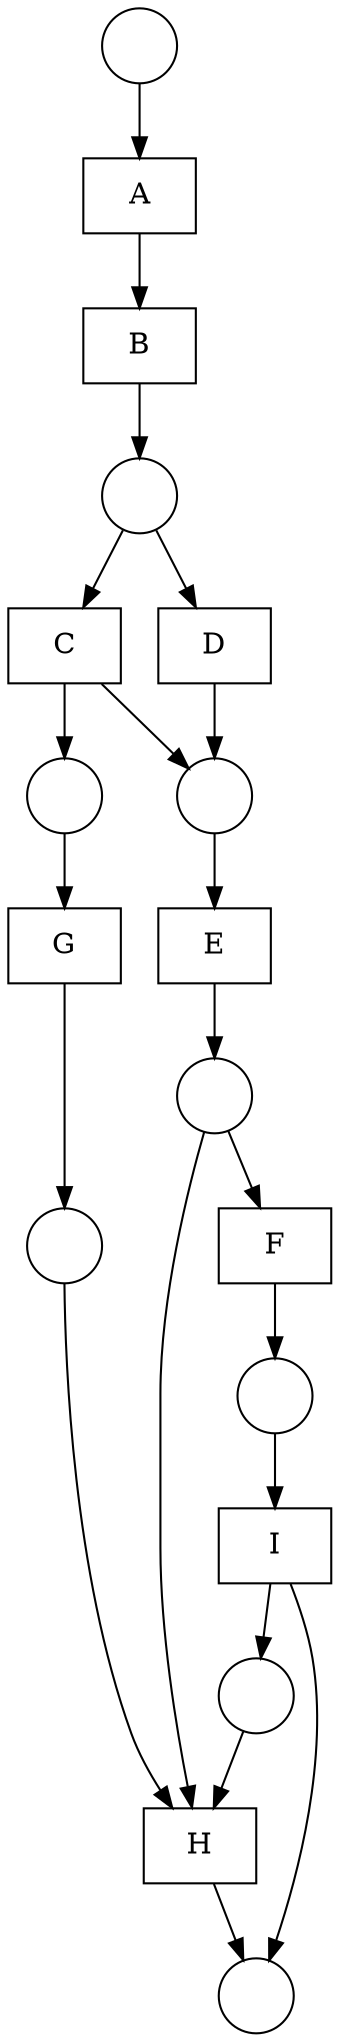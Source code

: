 digraph G {
	splines=spline;

	node [shape=circle];
	root [label=""];	
	S1 [label=""];	
	S2 [label=""];	
	S3 [label=""];	
	S4 [label=""];	
	S5 [label=""];	
	S6 [label=""];	
	S7 [label=""];	
	end [label=""];	

	node [shape=box];
	A [label="A"];
	B [label="B"];
	C [label="C"];
	D [label="D"];
	E [label="E"];
	F [label="F"];
	G [label="G"];
	H [label="H"];
	I [label="I"];

	root -> A -> B -> S1;
	S1 -> C;
	S1 -> D;
	C -> S2 -> G -> S7 -> H;
	C -> S3;
	D -> S3;
	S3 -> E -> S4;
	S4 -> F;
	S4 -> H;
	F -> S5 -> I;
	I -> S6 -> H;
	I -> end;
	H -> end;
}


